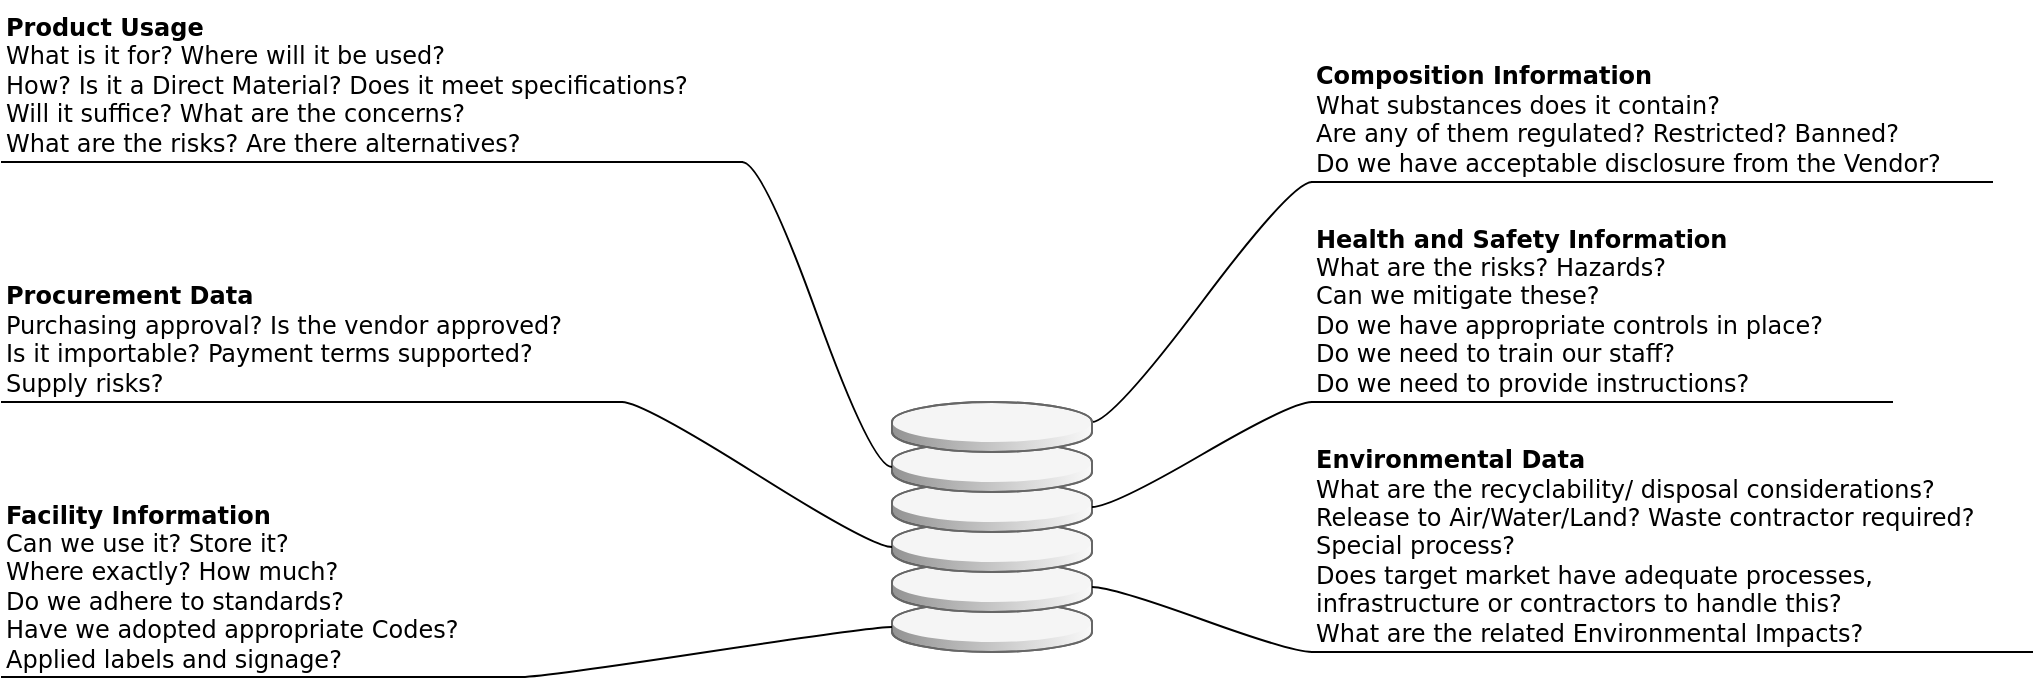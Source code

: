 <mxfile version="16.5.1" type="device"><diagram id="1vRTgJmHIroLKX_1TWsA" name="Page-1"><mxGraphModel dx="845" dy="495" grid="1" gridSize="10" guides="1" tooltips="1" connect="1" arrows="1" fold="1" page="1" pageScale="1" pageWidth="1169" pageHeight="827" math="0" shadow="0"><root><mxCell id="0"/><mxCell id="1" parent="0"/><mxCell id="bALP1U_IrbT-7cLqQEuD-23" value="" style="verticalLabelPosition=middle;verticalAlign=middle;html=1;shape=mxgraph.infographic.cylinder;fillColor=#f5f5f5;strokeColor=#666666;shadow=0;align=left;labelPosition=right;spacingLeft=10;fontStyle=1;fontColor=#333333;fontFamily=Dejavu Sans;" vertex="1" parent="1"><mxGeometry x="685" y="440" width="100" height="25" as="geometry"/></mxCell><mxCell id="bALP1U_IrbT-7cLqQEuD-24" value="" style="verticalLabelPosition=middle;verticalAlign=middle;html=1;shape=mxgraph.infographic.cylinder;fillColor=#f5f5f5;strokeColor=#666666;shadow=0;align=left;labelPosition=right;spacingLeft=10;fontStyle=1;fontColor=#333333;fontFamily=Dejavu Sans;" vertex="1" parent="1"><mxGeometry x="685" y="420" width="100" height="25" as="geometry"/></mxCell><mxCell id="bALP1U_IrbT-7cLqQEuD-25" value="" style="verticalLabelPosition=middle;verticalAlign=middle;html=1;shape=mxgraph.infographic.cylinder;fillColor=#f5f5f5;strokeColor=#666666;shadow=0;align=left;labelPosition=right;spacingLeft=10;fontStyle=1;fontColor=#333333;fontFamily=Dejavu Sans;" vertex="1" parent="1"><mxGeometry x="685" y="400" width="100" height="25" as="geometry"/></mxCell><mxCell id="bALP1U_IrbT-7cLqQEuD-26" value="" style="verticalLabelPosition=middle;verticalAlign=middle;html=1;shape=mxgraph.infographic.cylinder;fillColor=#f5f5f5;strokeColor=#666666;shadow=0;align=left;labelPosition=right;spacingLeft=10;fontStyle=1;fontColor=#333333;fontFamily=Dejavu Sans;" vertex="1" parent="1"><mxGeometry x="685" y="380" width="100" height="25" as="geometry"/></mxCell><mxCell id="bALP1U_IrbT-7cLqQEuD-27" value="" style="verticalLabelPosition=middle;verticalAlign=middle;html=1;shape=mxgraph.infographic.cylinder;fillColor=#f5f5f5;strokeColor=#666666;shadow=0;align=left;labelPosition=right;spacingLeft=10;fontStyle=1;fontColor=#333333;fontFamily=Dejavu Sans;" vertex="1" parent="1"><mxGeometry x="685" y="360" width="100" height="25" as="geometry"/></mxCell><mxCell id="bALP1U_IrbT-7cLqQEuD-51" value="&lt;b&gt;Composition Information&lt;/b&gt;&lt;br&gt;What substances does it contain?&lt;br&gt;Are any of them regulated? Restricted? Banned?&lt;br&gt;Do we have acceptable disclosure from the Vendor?" style="whiteSpace=wrap;html=1;shape=partialRectangle;top=0;left=0;bottom=1;right=0;points=[[0,1],[1,1]];fillColor=none;align=left;verticalAlign=bottom;routingCenterY=0.5;snapToPoint=1;recursiveResize=0;autosize=1;treeFolding=1;treeMoving=1;newEdgeStyle={&quot;edgeStyle&quot;:&quot;entityRelationEdgeStyle&quot;,&quot;startArrow&quot;:&quot;none&quot;,&quot;endArrow&quot;:&quot;none&quot;,&quot;segment&quot;:10,&quot;curved&quot;:1};fontFamily=Dejavu Sans;" vertex="1" parent="1"><mxGeometry x="895" y="170" width="340" height="60" as="geometry"/></mxCell><mxCell id="bALP1U_IrbT-7cLqQEuD-52" value="" style="edgeStyle=entityRelationEdgeStyle;startArrow=none;endArrow=none;segment=10;curved=1;rounded=0;exitX=0;exitY=0;exitDx=100;exitDy=10;exitPerimeter=0;fontFamily=Dejavu Sans;" edge="1" target="bALP1U_IrbT-7cLqQEuD-51" parent="1"><mxGeometry relative="1" as="geometry"><mxPoint x="785.0" y="350" as="sourcePoint"/></mxGeometry></mxCell><mxCell id="bALP1U_IrbT-7cLqQEuD-53" value="" style="verticalLabelPosition=middle;verticalAlign=middle;html=1;shape=mxgraph.infographic.cylinder;fillColor=#f5f5f5;strokeColor=#666666;shadow=0;align=left;labelPosition=right;spacingLeft=10;fontStyle=1;fontColor=#333333;fontFamily=Dejavu Sans;" vertex="1" parent="1"><mxGeometry x="685" y="340" width="100" height="25" as="geometry"/></mxCell><mxCell id="bALP1U_IrbT-7cLqQEuD-54" value="&lt;b&gt;Health and Safety Information&lt;/b&gt;&lt;br&gt;What are the risks? Hazards?&lt;br&gt;Can we mitigate these?&lt;br&gt;Do we have appropriate controls in place?&lt;br&gt;Do we need to train our staff? &lt;br&gt;Do we need to provide instructions?" style="whiteSpace=wrap;html=1;shape=partialRectangle;top=0;left=0;bottom=1;right=0;points=[[0,1],[1,1]];fillColor=none;align=left;verticalAlign=bottom;routingCenterY=0.5;snapToPoint=1;recursiveResize=0;autosize=1;treeFolding=1;treeMoving=1;newEdgeStyle={&quot;edgeStyle&quot;:&quot;entityRelationEdgeStyle&quot;,&quot;startArrow&quot;:&quot;none&quot;,&quot;endArrow&quot;:&quot;none&quot;,&quot;segment&quot;:10,&quot;curved&quot;:1};fontFamily=Dejavu Sans;" vertex="1" parent="1"><mxGeometry x="895" y="250" width="290" height="90" as="geometry"/></mxCell><mxCell id="bALP1U_IrbT-7cLqQEuD-55" value="" style="edgeStyle=entityRelationEdgeStyle;startArrow=none;endArrow=none;segment=10;curved=1;rounded=0;fontFamily=Dejavu Sans;" edge="1" target="bALP1U_IrbT-7cLqQEuD-54" parent="1" source="bALP1U_IrbT-7cLqQEuD-26"><mxGeometry relative="1" as="geometry"><mxPoint x="910" y="360" as="sourcePoint"/></mxGeometry></mxCell><mxCell id="bALP1U_IrbT-7cLqQEuD-56" value="&lt;b&gt;Environmental Data&lt;/b&gt;&lt;br&gt;What are the recyclability/ disposal considerations?&amp;nbsp;&lt;br&gt;Release to Air/Water/Land? Waste contractor required?&lt;br&gt;Special process?&amp;nbsp;&lt;br&gt;Does target market have adequate processes, &lt;br&gt;infrastructure or contractors to handle this?&lt;br&gt;What are the related Environmental Impacts?" style="whiteSpace=wrap;html=1;shape=partialRectangle;top=0;left=0;bottom=1;right=0;points=[[0,1],[1,1]];fillColor=none;align=left;verticalAlign=bottom;routingCenterY=0.5;snapToPoint=1;recursiveResize=0;autosize=1;treeFolding=1;treeMoving=1;newEdgeStyle={&quot;edgeStyle&quot;:&quot;entityRelationEdgeStyle&quot;,&quot;startArrow&quot;:&quot;none&quot;,&quot;endArrow&quot;:&quot;none&quot;,&quot;segment&quot;:10,&quot;curved&quot;:1};fontFamily=Dejavu Sans;" vertex="1" parent="1"><mxGeometry x="895" y="365" width="360" height="100" as="geometry"/></mxCell><mxCell id="bALP1U_IrbT-7cLqQEuD-57" value="" style="edgeStyle=entityRelationEdgeStyle;startArrow=none;endArrow=none;segment=10;curved=1;rounded=0;fontFamily=Dejavu Sans;" edge="1" target="bALP1U_IrbT-7cLqQEuD-56" parent="1" source="bALP1U_IrbT-7cLqQEuD-24"><mxGeometry relative="1" as="geometry"><mxPoint x="880" y="450" as="sourcePoint"/></mxGeometry></mxCell><mxCell id="bALP1U_IrbT-7cLqQEuD-58" value="&lt;b&gt;Product Usage&lt;/b&gt;&lt;br&gt;&lt;div&gt;What is it for? Where will it be used?&amp;nbsp;&lt;/div&gt;&lt;div&gt;How? Is it a Direct Material? Does it meet specifications?&lt;/div&gt;&lt;div&gt;Will it suffice? What are the concerns?&lt;/div&gt;&lt;div&gt;What are the risks? Are there alternatives?&lt;/div&gt;" style="whiteSpace=wrap;html=1;shape=partialRectangle;top=0;left=0;bottom=1;right=0;points=[[0,1],[1,1]];fillColor=none;align=left;verticalAlign=bottom;routingCenterY=0.5;snapToPoint=1;recursiveResize=0;autosize=1;treeFolding=1;treeMoving=1;newEdgeStyle={&quot;edgeStyle&quot;:&quot;entityRelationEdgeStyle&quot;,&quot;startArrow&quot;:&quot;none&quot;,&quot;endArrow&quot;:&quot;none&quot;,&quot;segment&quot;:10,&quot;curved&quot;:1};fontFamily=Dejavu Sans;" vertex="1" parent="1"><mxGeometry x="240" y="140" width="370" height="80" as="geometry"/></mxCell><mxCell id="bALP1U_IrbT-7cLqQEuD-59" value="" style="edgeStyle=entityRelationEdgeStyle;startArrow=none;endArrow=none;segment=10;curved=1;rounded=0;fontFamily=Dejavu Sans;" edge="1" target="bALP1U_IrbT-7cLqQEuD-58" parent="1" source="bALP1U_IrbT-7cLqQEuD-27"><mxGeometry relative="1" as="geometry"><mxPoint x="460" y="350" as="sourcePoint"/></mxGeometry></mxCell><mxCell id="bALP1U_IrbT-7cLqQEuD-60" value="&lt;b&gt;Procurement Data&lt;/b&gt;&lt;br&gt;Purchasing approval? Is the vendor approved?&lt;br&gt;Is it importable? Payment terms supported?&lt;br&gt;Supply risks?" style="whiteSpace=wrap;html=1;shape=partialRectangle;top=0;left=0;bottom=1;right=0;points=[[0,1],[1,1]];fillColor=none;align=left;verticalAlign=bottom;routingCenterY=0.5;snapToPoint=1;recursiveResize=0;autosize=1;treeFolding=1;treeMoving=1;newEdgeStyle={&quot;edgeStyle&quot;:&quot;entityRelationEdgeStyle&quot;,&quot;startArrow&quot;:&quot;none&quot;,&quot;endArrow&quot;:&quot;none&quot;,&quot;segment&quot;:10,&quot;curved&quot;:1};fontFamily=Dejavu Sans;" vertex="1" parent="1"><mxGeometry x="240" y="280" width="310" height="60" as="geometry"/></mxCell><mxCell id="bALP1U_IrbT-7cLqQEuD-61" value="" style="edgeStyle=entityRelationEdgeStyle;startArrow=none;endArrow=none;segment=10;curved=1;rounded=0;fontFamily=Dejavu Sans;" edge="1" target="bALP1U_IrbT-7cLqQEuD-60" parent="1" source="bALP1U_IrbT-7cLqQEuD-25"><mxGeometry relative="1" as="geometry"><mxPoint x="440" y="360" as="sourcePoint"/></mxGeometry></mxCell><mxCell id="bALP1U_IrbT-7cLqQEuD-62" value="&lt;b&gt;Facility Information&lt;/b&gt;&lt;br&gt;Can we use it? Store it?&lt;br&gt;Where exactly? How much?&lt;br&gt;Do we adhere to standards?&lt;br&gt;Have we adopted appropriate Codes?&lt;br&gt;Applied labels and signage?" style="whiteSpace=wrap;html=1;shape=partialRectangle;top=0;left=0;bottom=1;right=0;points=[[0,1],[1,1]];fillColor=none;align=left;verticalAlign=bottom;routingCenterY=0.5;snapToPoint=1;recursiveResize=0;autosize=1;treeFolding=1;treeMoving=1;newEdgeStyle={&quot;edgeStyle&quot;:&quot;entityRelationEdgeStyle&quot;,&quot;startArrow&quot;:&quot;none&quot;,&quot;endArrow&quot;:&quot;none&quot;,&quot;segment&quot;:10,&quot;curved&quot;:1};fontFamily=Dejavu Sans;" vertex="1" parent="1"><mxGeometry x="240" y="387.5" width="260" height="90" as="geometry"/></mxCell><mxCell id="bALP1U_IrbT-7cLqQEuD-63" value="" style="edgeStyle=entityRelationEdgeStyle;startArrow=none;endArrow=none;segment=10;curved=1;rounded=0;fontFamily=Dejavu Sans;" edge="1" target="bALP1U_IrbT-7cLqQEuD-62" parent="1" source="bALP1U_IrbT-7cLqQEuD-23"><mxGeometry relative="1" as="geometry"><mxPoint x="440" y="440" as="sourcePoint"/></mxGeometry></mxCell></root></mxGraphModel></diagram></mxfile>